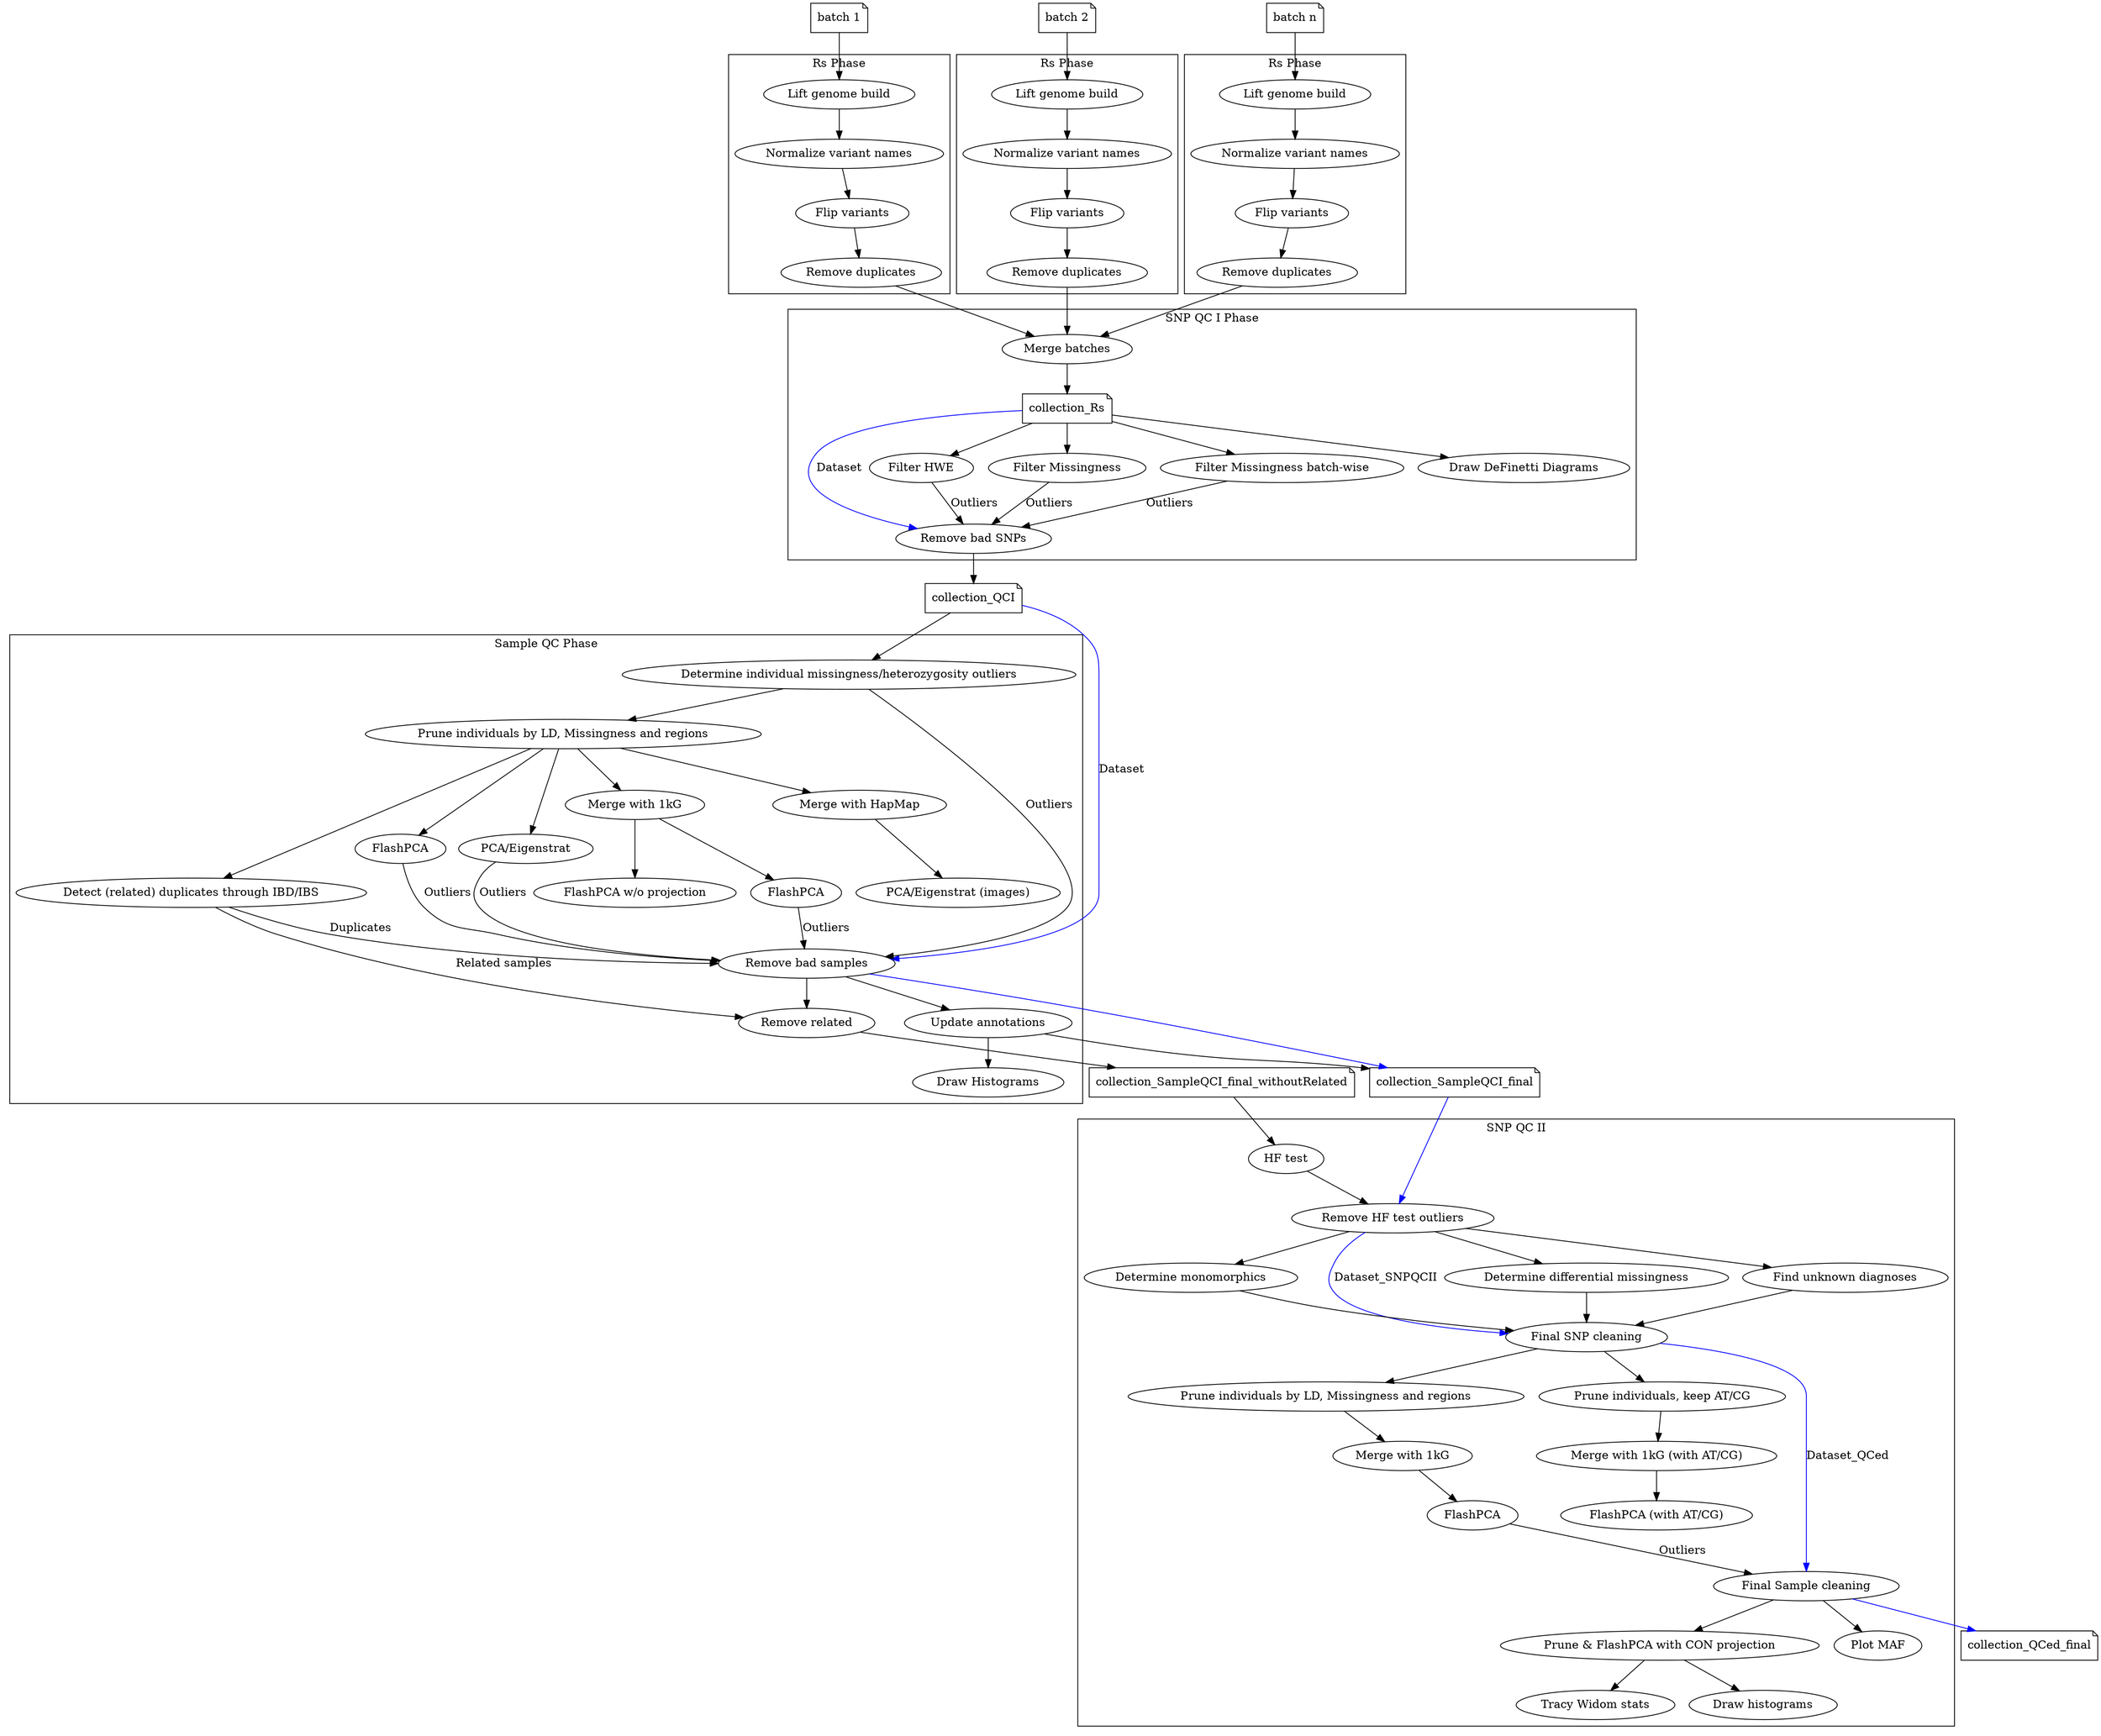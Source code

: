 digraph {
  {
    # dataset names
    node [shape=note]
    batch1 [label="batch 1"]
    batch2 [label="batch 2"]
    batchn [label="batch n"]

    after_QCI_merge [label="collection_Rs"];
    after_QCI [label="collection_QCI"];

    SampleQC_final [label="collection_SampleQCI_final"];
    SampleQC_final_wr [label="collection_SampleQCI_final_withoutRelated"];

    final [label="collection_QCed_final"];
    
  }

  {
    # process names
    rs_clean_namesa [label="Lift genome build"]
    rs_norm_variantsa [label="Normalize variant names"]
    rs_flipa [label="Flip variants"]
    rs_duplicatesa [label="Remove duplicates"]
    
    rs_clean_namesb [label="Lift genome build"]
    rs_norm_variantsb [label="Normalize variant names"]
    rs_flipb [label="Flip variants"]
    rs_duplicatesb [label="Remove duplicates"]
    
    rs_clean_namesc [label="Lift genome build"]
    rs_norm_variantsc [label="Normalize variant names"]
    rs_flipc [label="Flip variants"]
    rs_duplicatesc [label="Remove duplicates"]
  }


  subgraph cluster_1 {
    rs_clean_namesa -> rs_norm_variantsa -> rs_flipa -> rs_duplicatesa;
    label="Rs Phase";
  }

  subgraph cluster_2 {
    rs_clean_namesb -> rs_norm_variantsb -> rs_flipb -> rs_duplicatesb;
    label="Rs Phase";
  }

  subgraph cluster_3 {
    rs_clean_namesc -> rs_norm_variantsc -> rs_flipc -> rs_duplicatesc;
    label="Rs Phase";
  }

  batch1 -> rs_clean_namesa;
  rs_duplicatesa -> "Merge batches";

  batch2 -> rs_clean_namesb;
  rs_duplicatesb  -> "Merge batches";

  batchn -> rs_clean_namesc;
  rs_duplicatesc  -> "Merge batches";


  subgraph cluster_snpqci {
    color=black;
    node [style=filled,color=white];
    label="SNP QC I Phase";

    node [style=ellipse,color=black];

    snpqci_remove[label="Remove bad SNPs"];

    "Merge batches" -> after_QCI_merge;
    after_QCI_merge -> {"Filter HWE" "Filter Missingness" "Filter Missingness batch-wise" "Draw DeFinetti Diagrams"};

    "Filter HWE" -> snpqci_remove [label="Outliers"];
    "Filter Missingness" -> snpqci_remove [label="Outliers"];
    "Filter Missingness batch-wise" -> snpqci_remove [label="Outliers"];
    after_QCI_merge -> snpqci_remove [color=blue,label="Dataset"];

  }

  subgraph cluster_sampleqci {
    label="Sample QC Phase";

    sampleqci_miss_het [label="Determine individual missingness/heterozygosity outliers"];

    sampleqci_miss_het -> prune;

    prune [label="Prune individuals by LD, Missingness and regions"];
    pca_eigen1 [label="PCA/Eigenstrat (images)"];
    pca_eigen2 [label="PCA/Eigenstrat"];
    sampleqc_remove_bad [label="Remove bad samples"];
    pca_flash1 [label="FlashPCA"];

    prune -> "Detect (related) duplicates through IBD/IBS";
    "Detect (related) duplicates through IBD/IBS" -> sampleqc_remove_bad [label="Duplicates"];

    prune -> "Merge with HapMap" -> pca_eigen1;
    prune -> "Merge with 1kG" -> pca_flash1;
    pca_flash1 -> sampleqc_remove_bad [label="Outliers"];

    prune -> pca_eigen2;
    pca_eigen2 -> sampleqc_remove_bad [label="Outliers"];
    prune -> FlashPCA;
    FlashPCA -> sampleqc_remove_bad [label="Outliers"];
    sampleqci_miss_het -> sampleqc_remove_bad [label="Outliers"];

    sampleqc_remove_bad -> "Update annotations" -> "Draw Histograms";

    "Merge with 1kG" -> "FlashPCA w/o projection";

    sampleqc_remove_bad -> "Remove related";
    
    "Detect (related) duplicates through IBD/IBS" -> "Remove related" [label="Related samples"];
    
  }

  snpqci_remove -> after_QCI;
  after_QCI-> sampleqci_miss_het;
  after_QCI -> sampleqc_remove_bad [color=blue, label="Dataset"];

  "Update annotations" -> SampleQC_final;
  
  "Remove related" -> SampleQC_final_wr;
  SampleQC_final_wr -> "HF test";
  
  sampleqc_remove_bad -> SampleQC_final [color=blue];


  subgraph cluster_snpqcii {
    label="SNP QC II";
    "HF test";
    qc2_prune [label="Prune individuals by LD, Missingness and regions"];
    qc2_prune_atcg [label="Prune individuals, keep AT/CG"];
    qc2_merge_1kg [label="Merge with 1kG"];
    qc2_merge_1kg_atcg [label="Merge with 1kG (with AT/CG)"];
    qc2_1kg_flashpca [label="FlashPCA"];
    qc2_1kg_flashpca_atcg [label="FlashPCA (with AT/CG)"];

    # SampleQC_final -> qc2_prune;
    "HF test" -> "Remove HF test outliers";
    #-> qc2_prune [label="Outliers"];
    qc2_prune -> qc2_merge_1kg -> qc2_1kg_flashpca;
    qc2_prune_atcg -> qc2_merge_1kg_atcg -> qc2_1kg_flashpca_atcg;
    qc2_1kg_flashpca -> "Final Sample cleaning" [label="Outliers"];
    

    "Remove HF test outliers" -> "Determine monomorphics" -> "Final SNP cleaning";
    "Remove HF test outliers" -> "Determine differential missingness" -> "Final SNP cleaning";
    "Remove HF test outliers" -> "Find unknown diagnoses" -> "Final SNP cleaning";

    "Remove HF test outliers" -> "Final SNP cleaning" [color="blue", label="Dataset_SNPQCII"];
    "Final SNP cleaning" -> qc2_prune;
    "Final SNP cleaning" -> qc2_prune_atcg;
    "Final SNP cleaning" -> "Final Sample cleaning" [color="blue", label="Dataset_QCed"];

    qc2_final_flashpca [label="Prune & FlashPCA with CON projection"];
    qc2_final_tw [label="Tracy Widom stats"];
    qc2_final_histos [label="Draw histograms"];
    
    "Final Sample cleaning" -> "Plot MAF";
    "Final Sample cleaning" -> qc2_final_flashpca;
    qc2_final_flashpca -> qc2_final_tw;
    qc2_final_flashpca -> qc2_final_histos;
    
  }

  SampleQC_final -> "Remove HF test outliers" [color=blue];

  "Final Sample cleaning" -> final [color="blue"];
  
  
}

